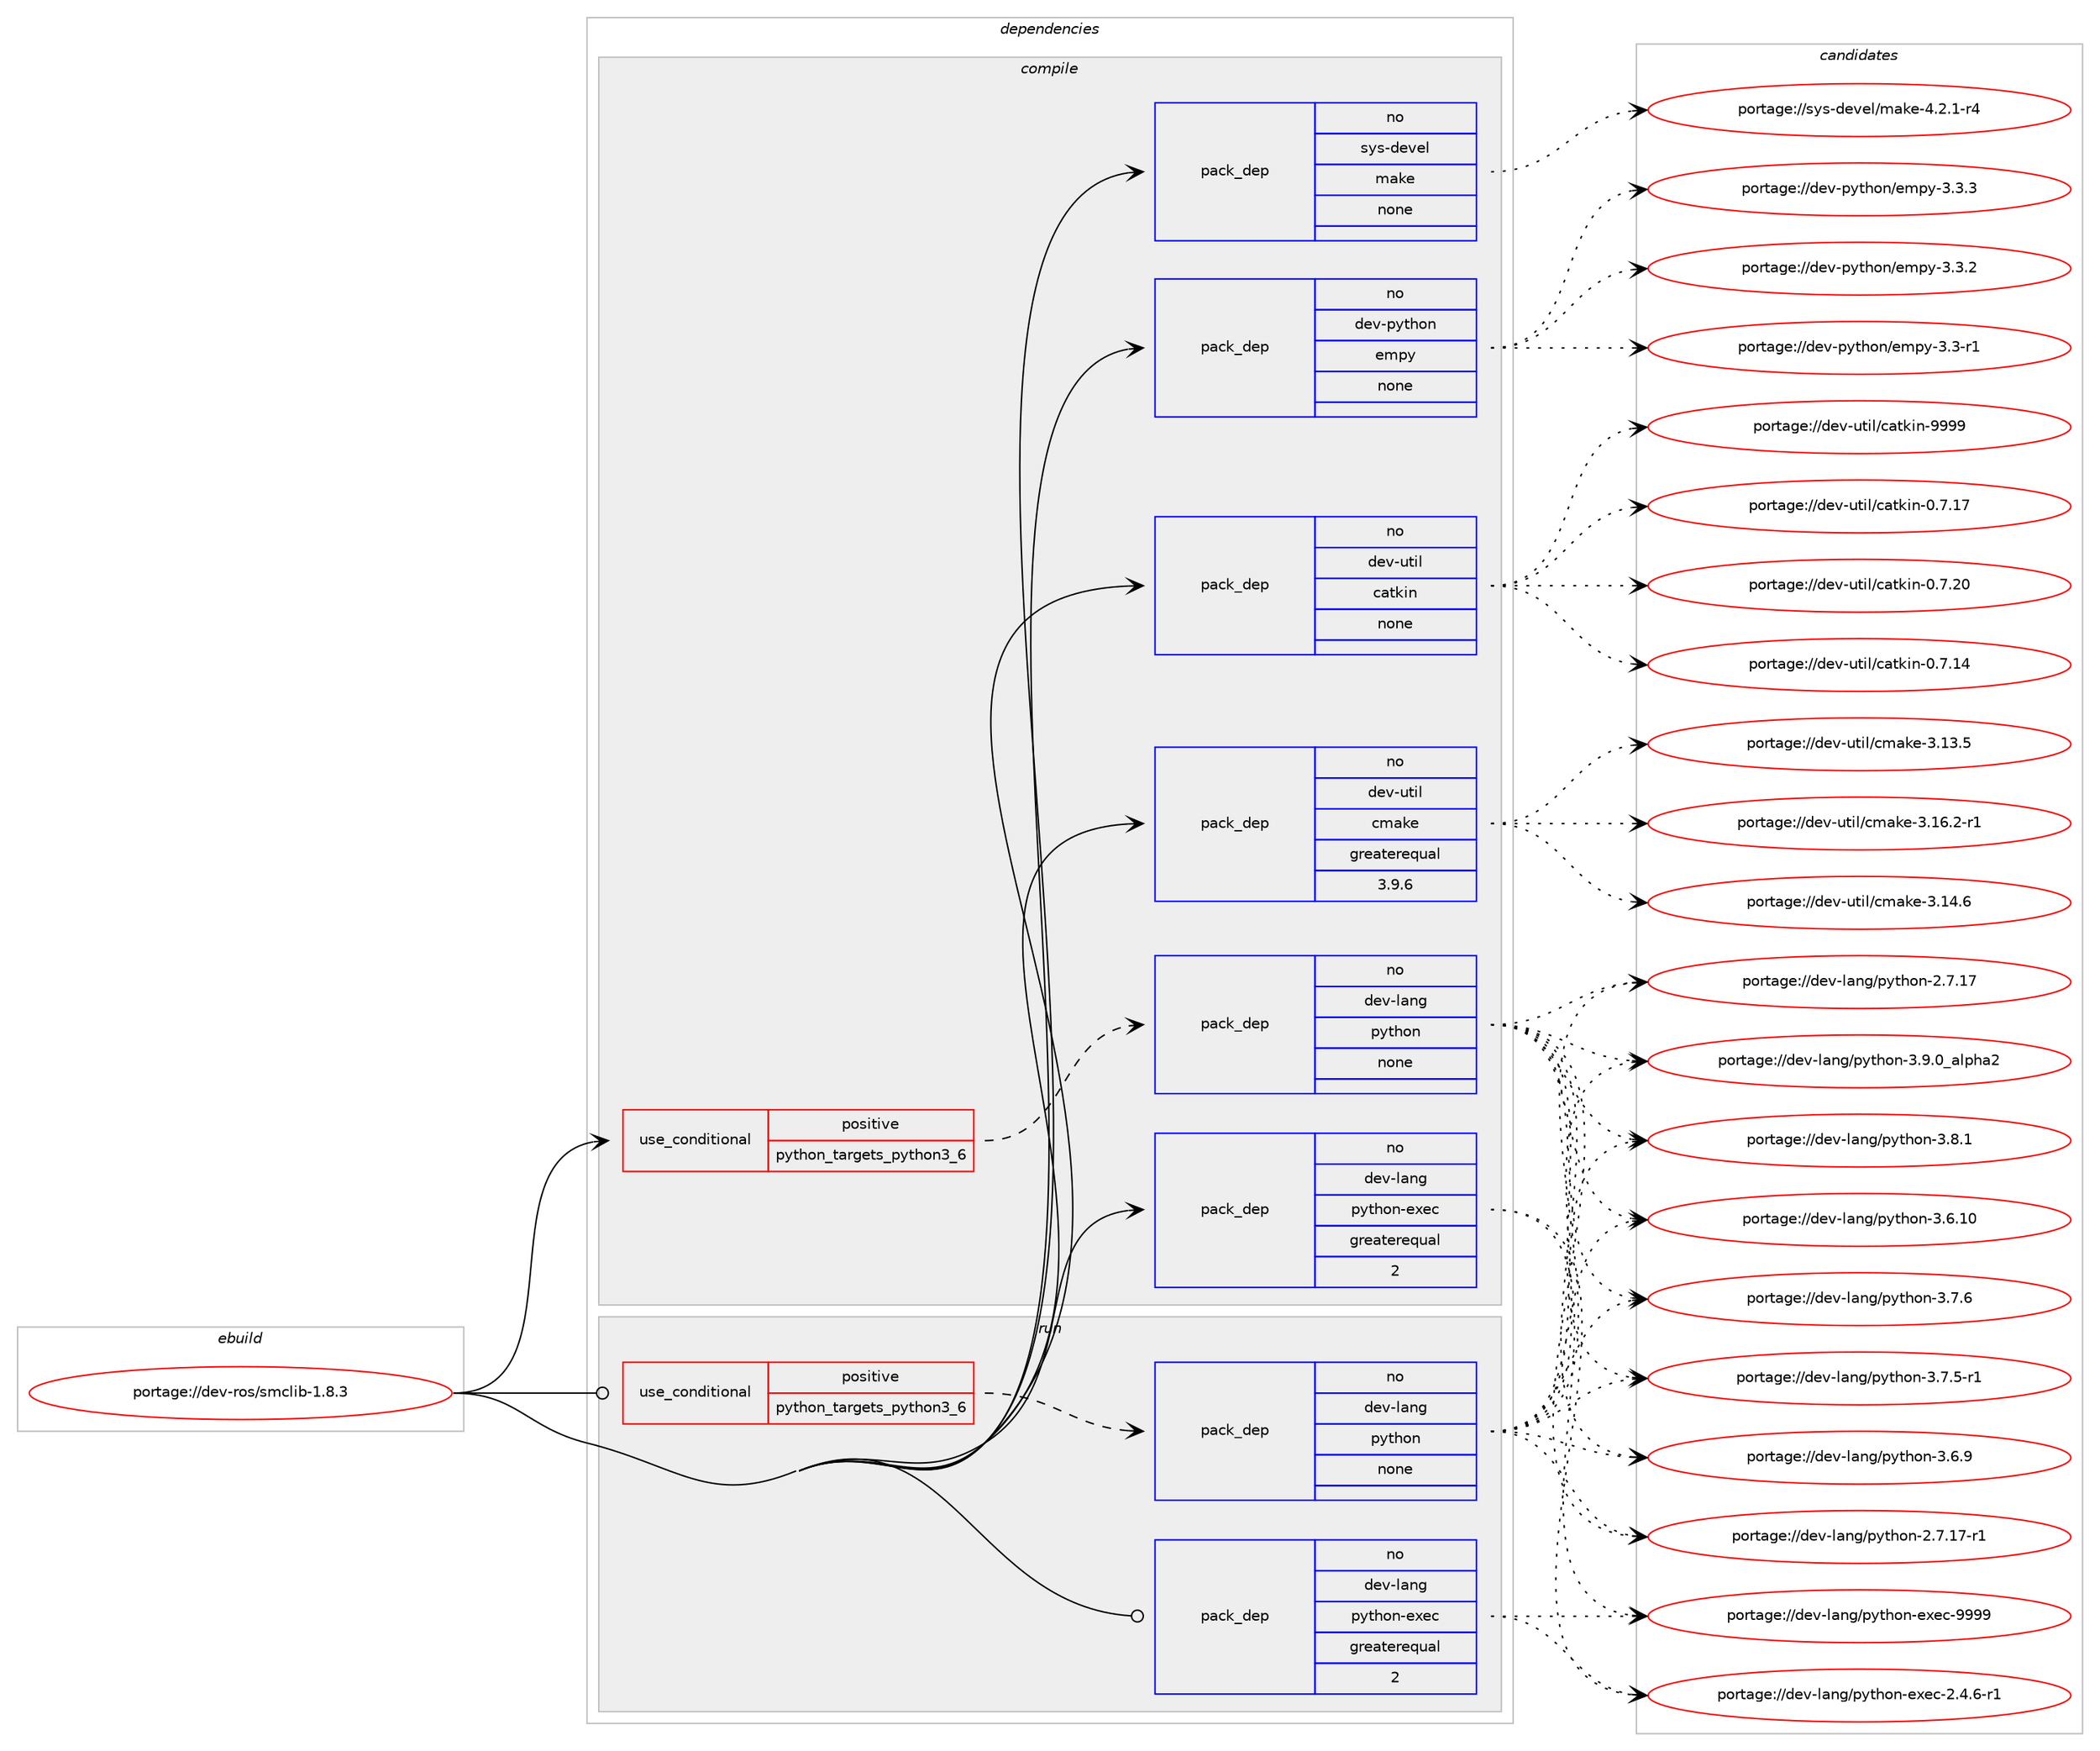 digraph prolog {

# *************
# Graph options
# *************

newrank=true;
concentrate=true;
compound=true;
graph [rankdir=LR,fontname=Helvetica,fontsize=10,ranksep=1.5];#, ranksep=2.5, nodesep=0.2];
edge  [arrowhead=vee];
node  [fontname=Helvetica,fontsize=10];

# **********
# The ebuild
# **********

subgraph cluster_leftcol {
color=gray;
label=<<i>ebuild</i>>;
id [label="portage://dev-ros/smclib-1.8.3", color=red, width=4, href="../dev-ros/smclib-1.8.3.svg"];
}

# ****************
# The dependencies
# ****************

subgraph cluster_midcol {
color=gray;
label=<<i>dependencies</i>>;
subgraph cluster_compile {
fillcolor="#eeeeee";
style=filled;
label=<<i>compile</i>>;
subgraph cond96713 {
dependency379574 [label=<<TABLE BORDER="0" CELLBORDER="1" CELLSPACING="0" CELLPADDING="4"><TR><TD ROWSPAN="3" CELLPADDING="10">use_conditional</TD></TR><TR><TD>positive</TD></TR><TR><TD>python_targets_python3_6</TD></TR></TABLE>>, shape=none, color=red];
subgraph pack278008 {
dependency379575 [label=<<TABLE BORDER="0" CELLBORDER="1" CELLSPACING="0" CELLPADDING="4" WIDTH="220"><TR><TD ROWSPAN="6" CELLPADDING="30">pack_dep</TD></TR><TR><TD WIDTH="110">no</TD></TR><TR><TD>dev-lang</TD></TR><TR><TD>python</TD></TR><TR><TD>none</TD></TR><TR><TD></TD></TR></TABLE>>, shape=none, color=blue];
}
dependency379574:e -> dependency379575:w [weight=20,style="dashed",arrowhead="vee"];
}
id:e -> dependency379574:w [weight=20,style="solid",arrowhead="vee"];
subgraph pack278009 {
dependency379576 [label=<<TABLE BORDER="0" CELLBORDER="1" CELLSPACING="0" CELLPADDING="4" WIDTH="220"><TR><TD ROWSPAN="6" CELLPADDING="30">pack_dep</TD></TR><TR><TD WIDTH="110">no</TD></TR><TR><TD>dev-lang</TD></TR><TR><TD>python-exec</TD></TR><TR><TD>greaterequal</TD></TR><TR><TD>2</TD></TR></TABLE>>, shape=none, color=blue];
}
id:e -> dependency379576:w [weight=20,style="solid",arrowhead="vee"];
subgraph pack278010 {
dependency379577 [label=<<TABLE BORDER="0" CELLBORDER="1" CELLSPACING="0" CELLPADDING="4" WIDTH="220"><TR><TD ROWSPAN="6" CELLPADDING="30">pack_dep</TD></TR><TR><TD WIDTH="110">no</TD></TR><TR><TD>dev-python</TD></TR><TR><TD>empy</TD></TR><TR><TD>none</TD></TR><TR><TD></TD></TR></TABLE>>, shape=none, color=blue];
}
id:e -> dependency379577:w [weight=20,style="solid",arrowhead="vee"];
subgraph pack278011 {
dependency379578 [label=<<TABLE BORDER="0" CELLBORDER="1" CELLSPACING="0" CELLPADDING="4" WIDTH="220"><TR><TD ROWSPAN="6" CELLPADDING="30">pack_dep</TD></TR><TR><TD WIDTH="110">no</TD></TR><TR><TD>dev-util</TD></TR><TR><TD>catkin</TD></TR><TR><TD>none</TD></TR><TR><TD></TD></TR></TABLE>>, shape=none, color=blue];
}
id:e -> dependency379578:w [weight=20,style="solid",arrowhead="vee"];
subgraph pack278012 {
dependency379579 [label=<<TABLE BORDER="0" CELLBORDER="1" CELLSPACING="0" CELLPADDING="4" WIDTH="220"><TR><TD ROWSPAN="6" CELLPADDING="30">pack_dep</TD></TR><TR><TD WIDTH="110">no</TD></TR><TR><TD>dev-util</TD></TR><TR><TD>cmake</TD></TR><TR><TD>greaterequal</TD></TR><TR><TD>3.9.6</TD></TR></TABLE>>, shape=none, color=blue];
}
id:e -> dependency379579:w [weight=20,style="solid",arrowhead="vee"];
subgraph pack278013 {
dependency379580 [label=<<TABLE BORDER="0" CELLBORDER="1" CELLSPACING="0" CELLPADDING="4" WIDTH="220"><TR><TD ROWSPAN="6" CELLPADDING="30">pack_dep</TD></TR><TR><TD WIDTH="110">no</TD></TR><TR><TD>sys-devel</TD></TR><TR><TD>make</TD></TR><TR><TD>none</TD></TR><TR><TD></TD></TR></TABLE>>, shape=none, color=blue];
}
id:e -> dependency379580:w [weight=20,style="solid",arrowhead="vee"];
}
subgraph cluster_compileandrun {
fillcolor="#eeeeee";
style=filled;
label=<<i>compile and run</i>>;
}
subgraph cluster_run {
fillcolor="#eeeeee";
style=filled;
label=<<i>run</i>>;
subgraph cond96714 {
dependency379581 [label=<<TABLE BORDER="0" CELLBORDER="1" CELLSPACING="0" CELLPADDING="4"><TR><TD ROWSPAN="3" CELLPADDING="10">use_conditional</TD></TR><TR><TD>positive</TD></TR><TR><TD>python_targets_python3_6</TD></TR></TABLE>>, shape=none, color=red];
subgraph pack278014 {
dependency379582 [label=<<TABLE BORDER="0" CELLBORDER="1" CELLSPACING="0" CELLPADDING="4" WIDTH="220"><TR><TD ROWSPAN="6" CELLPADDING="30">pack_dep</TD></TR><TR><TD WIDTH="110">no</TD></TR><TR><TD>dev-lang</TD></TR><TR><TD>python</TD></TR><TR><TD>none</TD></TR><TR><TD></TD></TR></TABLE>>, shape=none, color=blue];
}
dependency379581:e -> dependency379582:w [weight=20,style="dashed",arrowhead="vee"];
}
id:e -> dependency379581:w [weight=20,style="solid",arrowhead="odot"];
subgraph pack278015 {
dependency379583 [label=<<TABLE BORDER="0" CELLBORDER="1" CELLSPACING="0" CELLPADDING="4" WIDTH="220"><TR><TD ROWSPAN="6" CELLPADDING="30">pack_dep</TD></TR><TR><TD WIDTH="110">no</TD></TR><TR><TD>dev-lang</TD></TR><TR><TD>python-exec</TD></TR><TR><TD>greaterequal</TD></TR><TR><TD>2</TD></TR></TABLE>>, shape=none, color=blue];
}
id:e -> dependency379583:w [weight=20,style="solid",arrowhead="odot"];
}
}

# **************
# The candidates
# **************

subgraph cluster_choices {
rank=same;
color=gray;
label=<<i>candidates</i>>;

subgraph choice278008 {
color=black;
nodesep=1;
choice10010111845108971101034711212111610411111045514657464895971081121049750 [label="portage://dev-lang/python-3.9.0_alpha2", color=red, width=4,href="../dev-lang/python-3.9.0_alpha2.svg"];
choice100101118451089711010347112121116104111110455146564649 [label="portage://dev-lang/python-3.8.1", color=red, width=4,href="../dev-lang/python-3.8.1.svg"];
choice100101118451089711010347112121116104111110455146554654 [label="portage://dev-lang/python-3.7.6", color=red, width=4,href="../dev-lang/python-3.7.6.svg"];
choice1001011184510897110103471121211161041111104551465546534511449 [label="portage://dev-lang/python-3.7.5-r1", color=red, width=4,href="../dev-lang/python-3.7.5-r1.svg"];
choice100101118451089711010347112121116104111110455146544657 [label="portage://dev-lang/python-3.6.9", color=red, width=4,href="../dev-lang/python-3.6.9.svg"];
choice10010111845108971101034711212111610411111045514654464948 [label="portage://dev-lang/python-3.6.10", color=red, width=4,href="../dev-lang/python-3.6.10.svg"];
choice100101118451089711010347112121116104111110455046554649554511449 [label="portage://dev-lang/python-2.7.17-r1", color=red, width=4,href="../dev-lang/python-2.7.17-r1.svg"];
choice10010111845108971101034711212111610411111045504655464955 [label="portage://dev-lang/python-2.7.17", color=red, width=4,href="../dev-lang/python-2.7.17.svg"];
dependency379575:e -> choice10010111845108971101034711212111610411111045514657464895971081121049750:w [style=dotted,weight="100"];
dependency379575:e -> choice100101118451089711010347112121116104111110455146564649:w [style=dotted,weight="100"];
dependency379575:e -> choice100101118451089711010347112121116104111110455146554654:w [style=dotted,weight="100"];
dependency379575:e -> choice1001011184510897110103471121211161041111104551465546534511449:w [style=dotted,weight="100"];
dependency379575:e -> choice100101118451089711010347112121116104111110455146544657:w [style=dotted,weight="100"];
dependency379575:e -> choice10010111845108971101034711212111610411111045514654464948:w [style=dotted,weight="100"];
dependency379575:e -> choice100101118451089711010347112121116104111110455046554649554511449:w [style=dotted,weight="100"];
dependency379575:e -> choice10010111845108971101034711212111610411111045504655464955:w [style=dotted,weight="100"];
}
subgraph choice278009 {
color=black;
nodesep=1;
choice10010111845108971101034711212111610411111045101120101994557575757 [label="portage://dev-lang/python-exec-9999", color=red, width=4,href="../dev-lang/python-exec-9999.svg"];
choice10010111845108971101034711212111610411111045101120101994550465246544511449 [label="portage://dev-lang/python-exec-2.4.6-r1", color=red, width=4,href="../dev-lang/python-exec-2.4.6-r1.svg"];
dependency379576:e -> choice10010111845108971101034711212111610411111045101120101994557575757:w [style=dotted,weight="100"];
dependency379576:e -> choice10010111845108971101034711212111610411111045101120101994550465246544511449:w [style=dotted,weight="100"];
}
subgraph choice278010 {
color=black;
nodesep=1;
choice1001011184511212111610411111047101109112121455146514651 [label="portage://dev-python/empy-3.3.3", color=red, width=4,href="../dev-python/empy-3.3.3.svg"];
choice1001011184511212111610411111047101109112121455146514650 [label="portage://dev-python/empy-3.3.2", color=red, width=4,href="../dev-python/empy-3.3.2.svg"];
choice1001011184511212111610411111047101109112121455146514511449 [label="portage://dev-python/empy-3.3-r1", color=red, width=4,href="../dev-python/empy-3.3-r1.svg"];
dependency379577:e -> choice1001011184511212111610411111047101109112121455146514651:w [style=dotted,weight="100"];
dependency379577:e -> choice1001011184511212111610411111047101109112121455146514650:w [style=dotted,weight="100"];
dependency379577:e -> choice1001011184511212111610411111047101109112121455146514511449:w [style=dotted,weight="100"];
}
subgraph choice278011 {
color=black;
nodesep=1;
choice100101118451171161051084799971161071051104557575757 [label="portage://dev-util/catkin-9999", color=red, width=4,href="../dev-util/catkin-9999.svg"];
choice1001011184511711610510847999711610710511045484655465048 [label="portage://dev-util/catkin-0.7.20", color=red, width=4,href="../dev-util/catkin-0.7.20.svg"];
choice1001011184511711610510847999711610710511045484655464955 [label="portage://dev-util/catkin-0.7.17", color=red, width=4,href="../dev-util/catkin-0.7.17.svg"];
choice1001011184511711610510847999711610710511045484655464952 [label="portage://dev-util/catkin-0.7.14", color=red, width=4,href="../dev-util/catkin-0.7.14.svg"];
dependency379578:e -> choice100101118451171161051084799971161071051104557575757:w [style=dotted,weight="100"];
dependency379578:e -> choice1001011184511711610510847999711610710511045484655465048:w [style=dotted,weight="100"];
dependency379578:e -> choice1001011184511711610510847999711610710511045484655464955:w [style=dotted,weight="100"];
dependency379578:e -> choice1001011184511711610510847999711610710511045484655464952:w [style=dotted,weight="100"];
}
subgraph choice278012 {
color=black;
nodesep=1;
choice10010111845117116105108479910997107101455146495446504511449 [label="portage://dev-util/cmake-3.16.2-r1", color=red, width=4,href="../dev-util/cmake-3.16.2-r1.svg"];
choice1001011184511711610510847991099710710145514649524654 [label="portage://dev-util/cmake-3.14.6", color=red, width=4,href="../dev-util/cmake-3.14.6.svg"];
choice1001011184511711610510847991099710710145514649514653 [label="portage://dev-util/cmake-3.13.5", color=red, width=4,href="../dev-util/cmake-3.13.5.svg"];
dependency379579:e -> choice10010111845117116105108479910997107101455146495446504511449:w [style=dotted,weight="100"];
dependency379579:e -> choice1001011184511711610510847991099710710145514649524654:w [style=dotted,weight="100"];
dependency379579:e -> choice1001011184511711610510847991099710710145514649514653:w [style=dotted,weight="100"];
}
subgraph choice278013 {
color=black;
nodesep=1;
choice1151211154510010111810110847109971071014552465046494511452 [label="portage://sys-devel/make-4.2.1-r4", color=red, width=4,href="../sys-devel/make-4.2.1-r4.svg"];
dependency379580:e -> choice1151211154510010111810110847109971071014552465046494511452:w [style=dotted,weight="100"];
}
subgraph choice278014 {
color=black;
nodesep=1;
choice10010111845108971101034711212111610411111045514657464895971081121049750 [label="portage://dev-lang/python-3.9.0_alpha2", color=red, width=4,href="../dev-lang/python-3.9.0_alpha2.svg"];
choice100101118451089711010347112121116104111110455146564649 [label="portage://dev-lang/python-3.8.1", color=red, width=4,href="../dev-lang/python-3.8.1.svg"];
choice100101118451089711010347112121116104111110455146554654 [label="portage://dev-lang/python-3.7.6", color=red, width=4,href="../dev-lang/python-3.7.6.svg"];
choice1001011184510897110103471121211161041111104551465546534511449 [label="portage://dev-lang/python-3.7.5-r1", color=red, width=4,href="../dev-lang/python-3.7.5-r1.svg"];
choice100101118451089711010347112121116104111110455146544657 [label="portage://dev-lang/python-3.6.9", color=red, width=4,href="../dev-lang/python-3.6.9.svg"];
choice10010111845108971101034711212111610411111045514654464948 [label="portage://dev-lang/python-3.6.10", color=red, width=4,href="../dev-lang/python-3.6.10.svg"];
choice100101118451089711010347112121116104111110455046554649554511449 [label="portage://dev-lang/python-2.7.17-r1", color=red, width=4,href="../dev-lang/python-2.7.17-r1.svg"];
choice10010111845108971101034711212111610411111045504655464955 [label="portage://dev-lang/python-2.7.17", color=red, width=4,href="../dev-lang/python-2.7.17.svg"];
dependency379582:e -> choice10010111845108971101034711212111610411111045514657464895971081121049750:w [style=dotted,weight="100"];
dependency379582:e -> choice100101118451089711010347112121116104111110455146564649:w [style=dotted,weight="100"];
dependency379582:e -> choice100101118451089711010347112121116104111110455146554654:w [style=dotted,weight="100"];
dependency379582:e -> choice1001011184510897110103471121211161041111104551465546534511449:w [style=dotted,weight="100"];
dependency379582:e -> choice100101118451089711010347112121116104111110455146544657:w [style=dotted,weight="100"];
dependency379582:e -> choice10010111845108971101034711212111610411111045514654464948:w [style=dotted,weight="100"];
dependency379582:e -> choice100101118451089711010347112121116104111110455046554649554511449:w [style=dotted,weight="100"];
dependency379582:e -> choice10010111845108971101034711212111610411111045504655464955:w [style=dotted,weight="100"];
}
subgraph choice278015 {
color=black;
nodesep=1;
choice10010111845108971101034711212111610411111045101120101994557575757 [label="portage://dev-lang/python-exec-9999", color=red, width=4,href="../dev-lang/python-exec-9999.svg"];
choice10010111845108971101034711212111610411111045101120101994550465246544511449 [label="portage://dev-lang/python-exec-2.4.6-r1", color=red, width=4,href="../dev-lang/python-exec-2.4.6-r1.svg"];
dependency379583:e -> choice10010111845108971101034711212111610411111045101120101994557575757:w [style=dotted,weight="100"];
dependency379583:e -> choice10010111845108971101034711212111610411111045101120101994550465246544511449:w [style=dotted,weight="100"];
}
}

}
